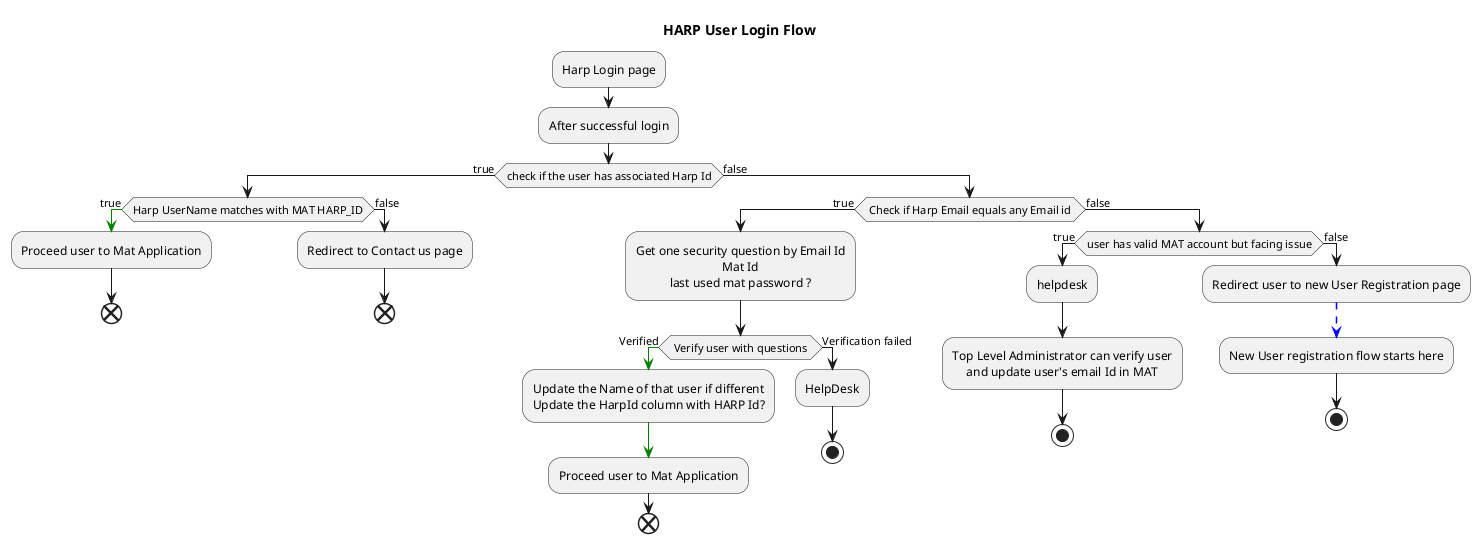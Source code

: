 @startuml
title HARP User Login Flow

skinparam defaultTextAlignment center
:Harp Login page;
:After successful login;
if (check if the user has associated Harp Id) then (true)
    if (Harp UserName matches with MAT HARP_ID) then (true)
        -[#green]->
        :Proceed user to Mat Application;
        end
     else (false)
     :Redirect to Contact us page;
     end
     endif
else (false)
    if ( Check if Harp Email equals any Email id ) then (true)
        :Get one security question by Email Id
        Mat Id
        last used mat password ?;
        if ( Verify user with questions ) then (Verified)
            -[#green]->
            :Update the Name of that user if different
            Update the HarpId column with HARP Id?;
            -[#green]->
            :Proceed user to Mat Application;
            end
        else (Verification failed)
            :HelpDesk;
            stop
        endif
    else (false)
        if (user has valid MAT account but facing issue) then (true)
            :helpdesk;
            :Top Level Administrator can verify user
            and update user's email Id in MAT;
            stop
        else (false)
        :Redirect user to new User Registration page;
        -[#blue,dashed]->
        :New User registration flow starts here;
        stop
        endif
    endif
endif
@enduml